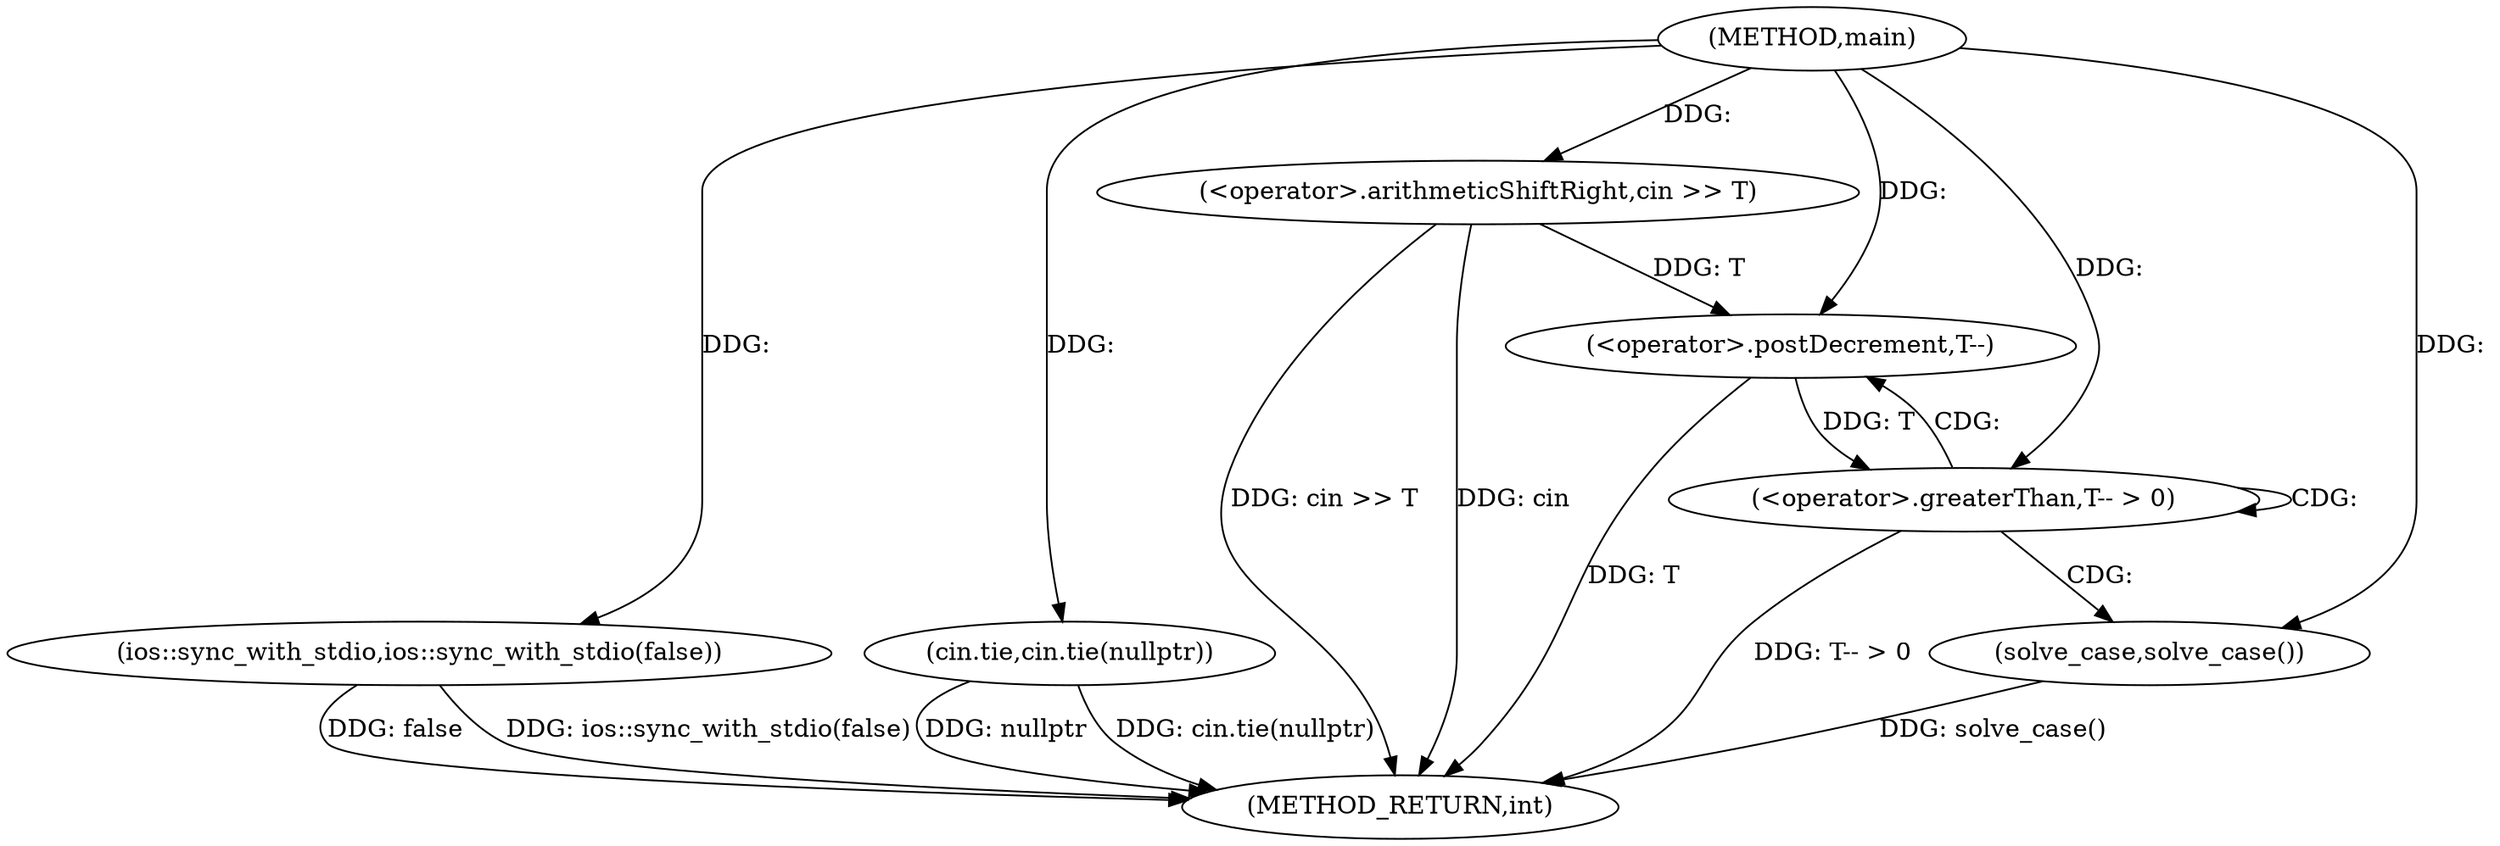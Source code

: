 digraph "main" {  
"1000134" [label = "(METHOD,main)" ]
"1000150" [label = "(METHOD_RETURN,int)" ]
"1000136" [label = "(ios::sync_with_stdio,ios::sync_with_stdio(false))" ]
"1000138" [label = "(cin.tie,cin.tie(nullptr))" ]
"1000141" [label = "(<operator>.arithmeticShiftRight,cin >> T)" ]
"1000145" [label = "(<operator>.greaterThan,T-- > 0)" ]
"1000149" [label = "(solve_case,solve_case())" ]
"1000146" [label = "(<operator>.postDecrement,T--)" ]
  "1000136" -> "1000150"  [ label = "DDG: ios::sync_with_stdio(false)"] 
  "1000138" -> "1000150"  [ label = "DDG: cin.tie(nullptr)"] 
  "1000141" -> "1000150"  [ label = "DDG: cin >> T"] 
  "1000146" -> "1000150"  [ label = "DDG: T"] 
  "1000145" -> "1000150"  [ label = "DDG: T-- > 0"] 
  "1000149" -> "1000150"  [ label = "DDG: solve_case()"] 
  "1000136" -> "1000150"  [ label = "DDG: false"] 
  "1000138" -> "1000150"  [ label = "DDG: nullptr"] 
  "1000141" -> "1000150"  [ label = "DDG: cin"] 
  "1000134" -> "1000136"  [ label = "DDG: "] 
  "1000134" -> "1000138"  [ label = "DDG: "] 
  "1000134" -> "1000141"  [ label = "DDG: "] 
  "1000134" -> "1000149"  [ label = "DDG: "] 
  "1000146" -> "1000145"  [ label = "DDG: T"] 
  "1000134" -> "1000145"  [ label = "DDG: "] 
  "1000141" -> "1000146"  [ label = "DDG: T"] 
  "1000134" -> "1000146"  [ label = "DDG: "] 
  "1000145" -> "1000146"  [ label = "CDG: "] 
  "1000145" -> "1000145"  [ label = "CDG: "] 
  "1000145" -> "1000149"  [ label = "CDG: "] 
}
